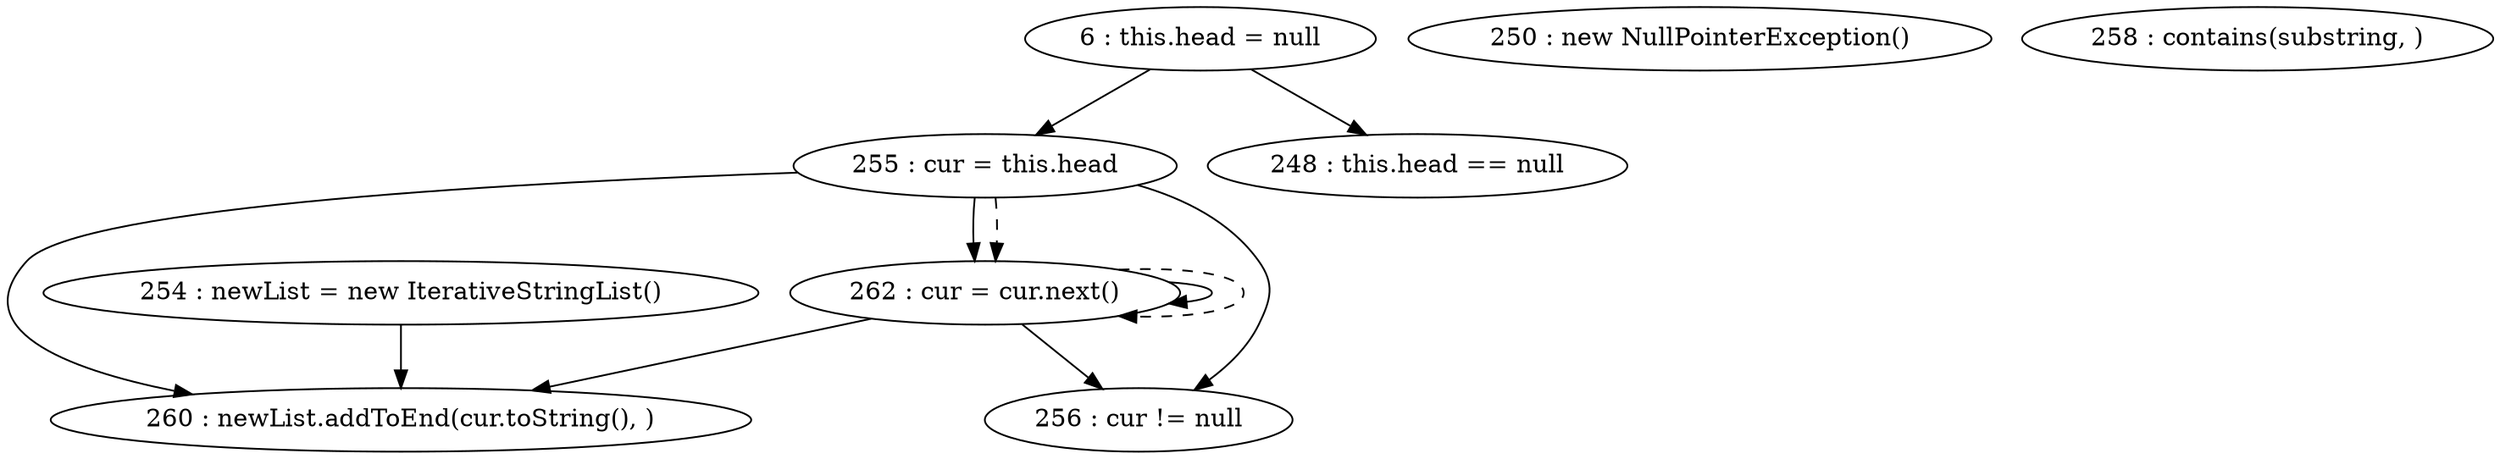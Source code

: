 digraph G {
"6 : this.head = null"
"6 : this.head = null" -> "255 : cur = this.head"
"6 : this.head = null" -> "248 : this.head == null"
"248 : this.head == null"
"250 : new NullPointerException()"
"254 : newList = new IterativeStringList()"
"254 : newList = new IterativeStringList()" -> "260 : newList.addToEnd(cur.toString(), )"
"255 : cur = this.head"
"255 : cur = this.head" -> "262 : cur = cur.next()"
"255 : cur = this.head" -> "256 : cur != null"
"255 : cur = this.head" -> "260 : newList.addToEnd(cur.toString(), )"
"255 : cur = this.head" -> "262 : cur = cur.next()" [style=dashed]
"256 : cur != null"
"258 : contains(substring, )"
"260 : newList.addToEnd(cur.toString(), )"
"262 : cur = cur.next()"
"262 : cur = cur.next()" -> "262 : cur = cur.next()"
"262 : cur = cur.next()" -> "260 : newList.addToEnd(cur.toString(), )"
"262 : cur = cur.next()" -> "256 : cur != null"
"262 : cur = cur.next()" -> "262 : cur = cur.next()" [style=dashed]
"256 : cur != null"
}